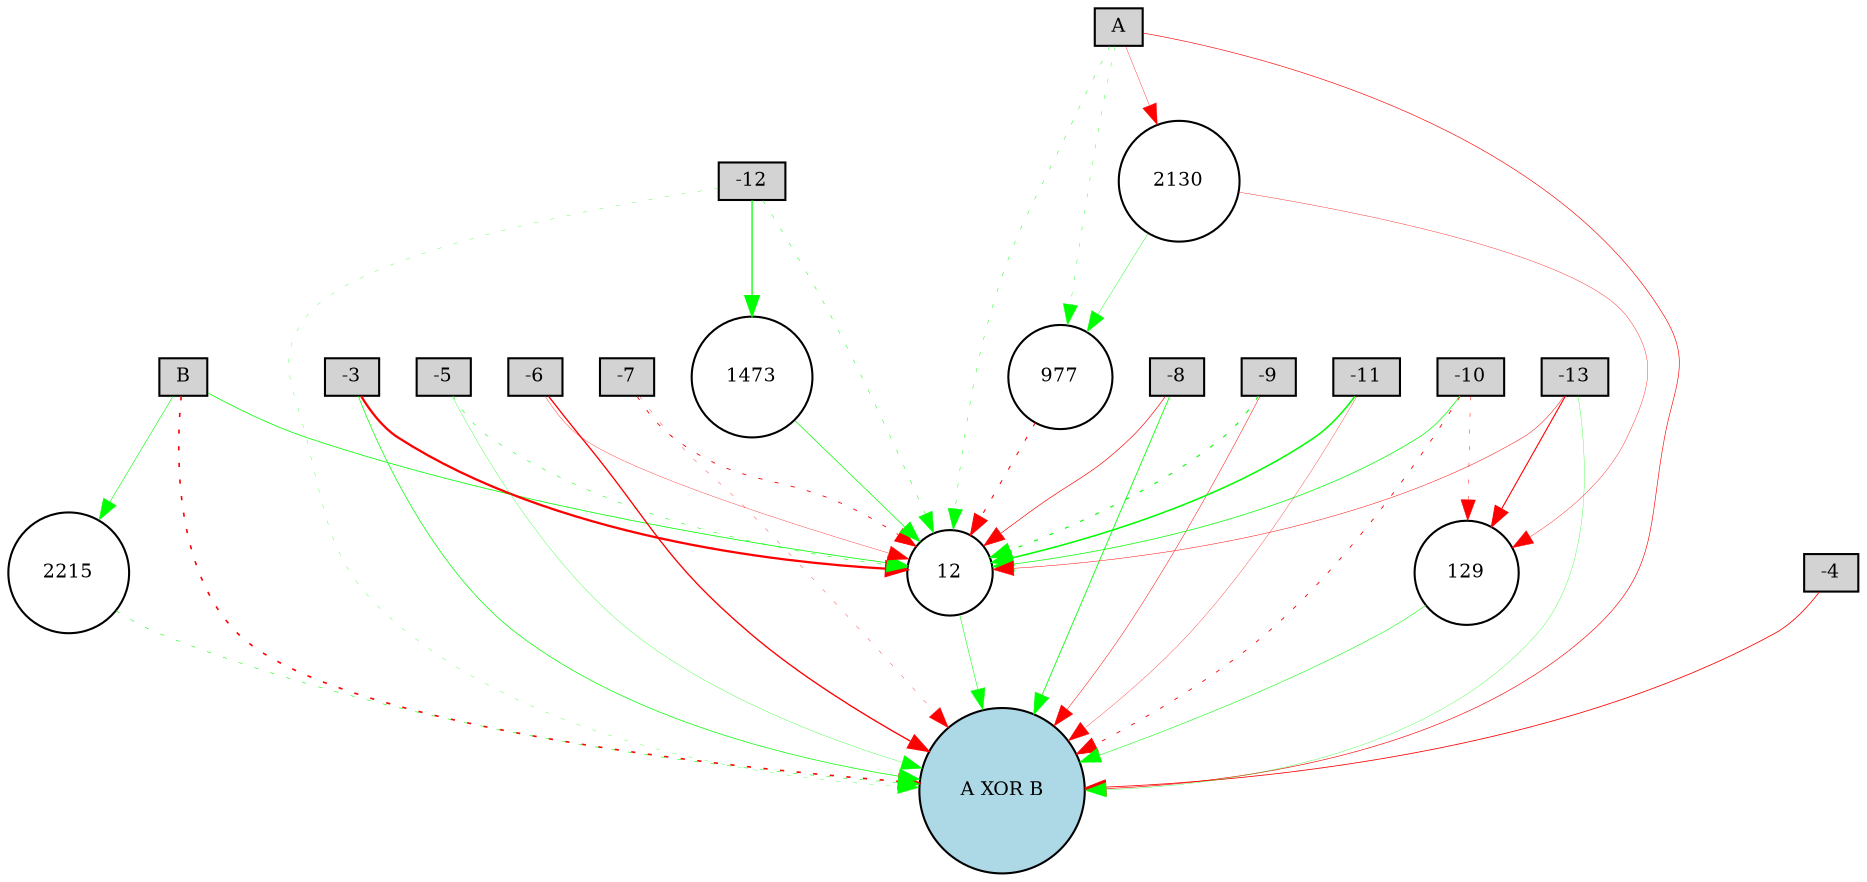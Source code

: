 digraph {
	node [fontsize=9 height=0.2 shape=circle width=0.2]
	A [fillcolor=lightgray shape=box style=filled]
	B [fillcolor=lightgray shape=box style=filled]
	-3 [fillcolor=lightgray shape=box style=filled]
	-4 [fillcolor=lightgray shape=box style=filled]
	-5 [fillcolor=lightgray shape=box style=filled]
	-6 [fillcolor=lightgray shape=box style=filled]
	-7 [fillcolor=lightgray shape=box style=filled]
	-8 [fillcolor=lightgray shape=box style=filled]
	-9 [fillcolor=lightgray shape=box style=filled]
	-10 [fillcolor=lightgray shape=box style=filled]
	-11 [fillcolor=lightgray shape=box style=filled]
	-12 [fillcolor=lightgray shape=box style=filled]
	-13 [fillcolor=lightgray shape=box style=filled]
	"A XOR B" [fillcolor=lightblue style=filled]
	129 [fillcolor=white style=filled]
	1473 [fillcolor=white style=filled]
	2215 [fillcolor=white style=filled]
	12 [fillcolor=white style=filled]
	977 [fillcolor=white style=filled]
	2130 [fillcolor=white style=filled]
	A -> 12 [color=green penwidth=0.21145270883935385 style=dotted]
	B -> 12 [color=green penwidth=0.3794379155436579 style=solid]
	-3 -> 12 [color=red penwidth=1.0877194303929036 style=solid]
	-5 -> 12 [color=green penwidth=0.25342626673052515 style=dotted]
	-6 -> 12 [color=red penwidth=0.1637841532778529 style=solid]
	-7 -> 12 [color=red penwidth=0.42717998711557725 style=dotted]
	-8 -> 12 [color=red penwidth=0.31341776123651055 style=solid]
	-9 -> 12 [color=green penwidth=0.5368805677473041 style=dotted]
	-10 -> 12 [color=green penwidth=0.3499562956191873 style=solid]
	-11 -> 12 [color=green penwidth=0.740304264915078 style=solid]
	-12 -> 12 [color=green penwidth=0.23153043207178042 style=dotted]
	-13 -> 12 [color=red penwidth=0.22688396012136577 style=solid]
	12 -> "A XOR B" [color=green penwidth=0.2549544445774913 style=solid]
	A -> "A XOR B" [color=red penwidth=0.30107350437541924 style=solid]
	B -> "A XOR B" [color=red penwidth=0.7801921464965025 style=dotted]
	-3 -> "A XOR B" [color=green penwidth=0.34655851503150714 style=solid]
	-4 -> "A XOR B" [color=red penwidth=0.3920502963280237 style=solid]
	-5 -> "A XOR B" [color=green penwidth=0.15417787141230227 style=solid]
	-6 -> "A XOR B" [color=red penwidth=0.6436298757810857 style=solid]
	-7 -> "A XOR B" [color=red penwidth=0.16519676596047933 style=dotted]
	-8 -> "A XOR B" [color=green penwidth=0.40019711801808056 style=solid]
	-9 -> "A XOR B" [color=red penwidth=0.2278808057573882 style=solid]
	-10 -> "A XOR B" [color=red penwidth=0.42385033471471845 style=dotted]
	-11 -> "A XOR B" [color=red penwidth=0.1523724337766269 style=solid]
	-12 -> "A XOR B" [color=green penwidth=0.14309532409843428 style=dotted]
	-13 -> "A XOR B" [color=green penwidth=0.15143720566108715 style=solid]
	-10 -> 129 [color=red penwidth=0.21017133056432608 style=dotted]
	129 -> "A XOR B" [color=green penwidth=0.26132010437161013 style=solid]
	-13 -> 129 [color=red penwidth=0.5297115797993354 style=solid]
	A -> 977 [color=green penwidth=0.17081637388913634 style=dotted]
	977 -> 12 [color=red penwidth=0.4995230927979396 style=dotted]
	-12 -> 1473 [color=green penwidth=0.6103558819379683 style=solid]
	1473 -> 12 [color=green penwidth=0.3392246329596816 style=solid]
	A -> 2130 [color=red penwidth=0.16557308263669807 style=solid]
	2130 -> 977 [color=green penwidth=0.19389963362839602 style=solid]
	2130 -> 129 [color=red penwidth=0.18114612571796473 style=solid]
	B -> 2215 [color=green penwidth=0.2825170326546761 style=solid]
	2215 -> "A XOR B" [color=green penwidth=0.2699359765541618 style=dotted]
}
